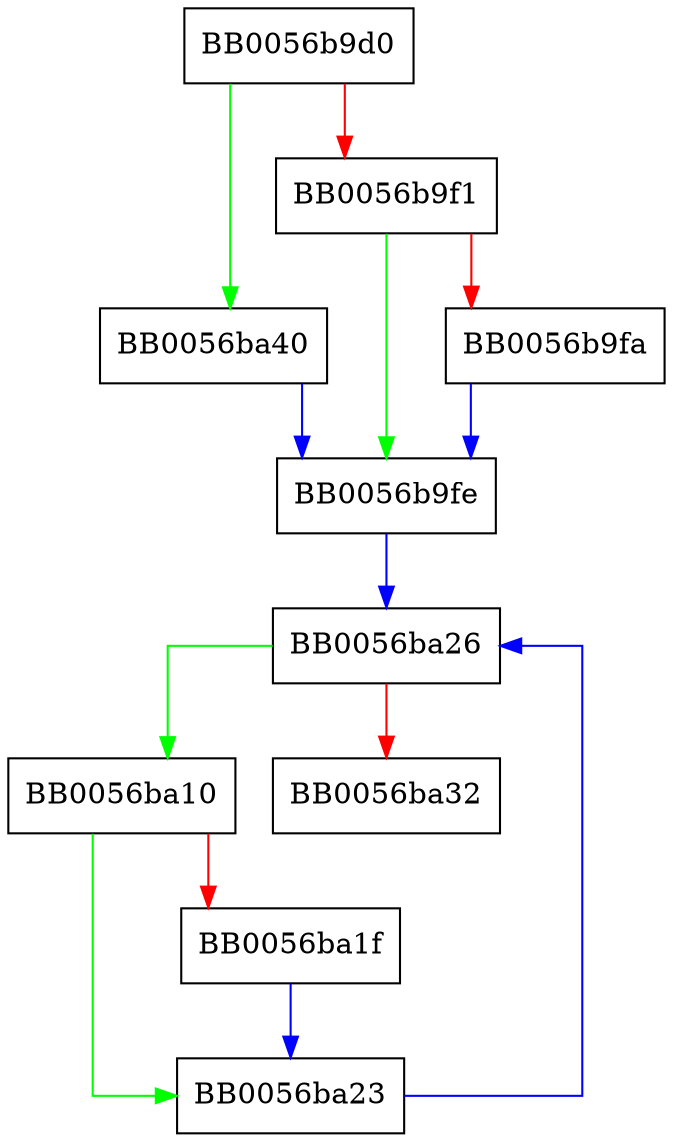 digraph ossl_cms_SignerInfos_set_cmsctx {
  node [shape="box"];
  graph [splines=ortho];
  BB0056b9d0 -> BB0056ba40 [color="green"];
  BB0056b9d0 -> BB0056b9f1 [color="red"];
  BB0056b9f1 -> BB0056b9fe [color="green"];
  BB0056b9f1 -> BB0056b9fa [color="red"];
  BB0056b9fa -> BB0056b9fe [color="blue"];
  BB0056b9fe -> BB0056ba26 [color="blue"];
  BB0056ba10 -> BB0056ba23 [color="green"];
  BB0056ba10 -> BB0056ba1f [color="red"];
  BB0056ba1f -> BB0056ba23 [color="blue"];
  BB0056ba23 -> BB0056ba26 [color="blue"];
  BB0056ba26 -> BB0056ba10 [color="green"];
  BB0056ba26 -> BB0056ba32 [color="red"];
  BB0056ba40 -> BB0056b9fe [color="blue"];
}
